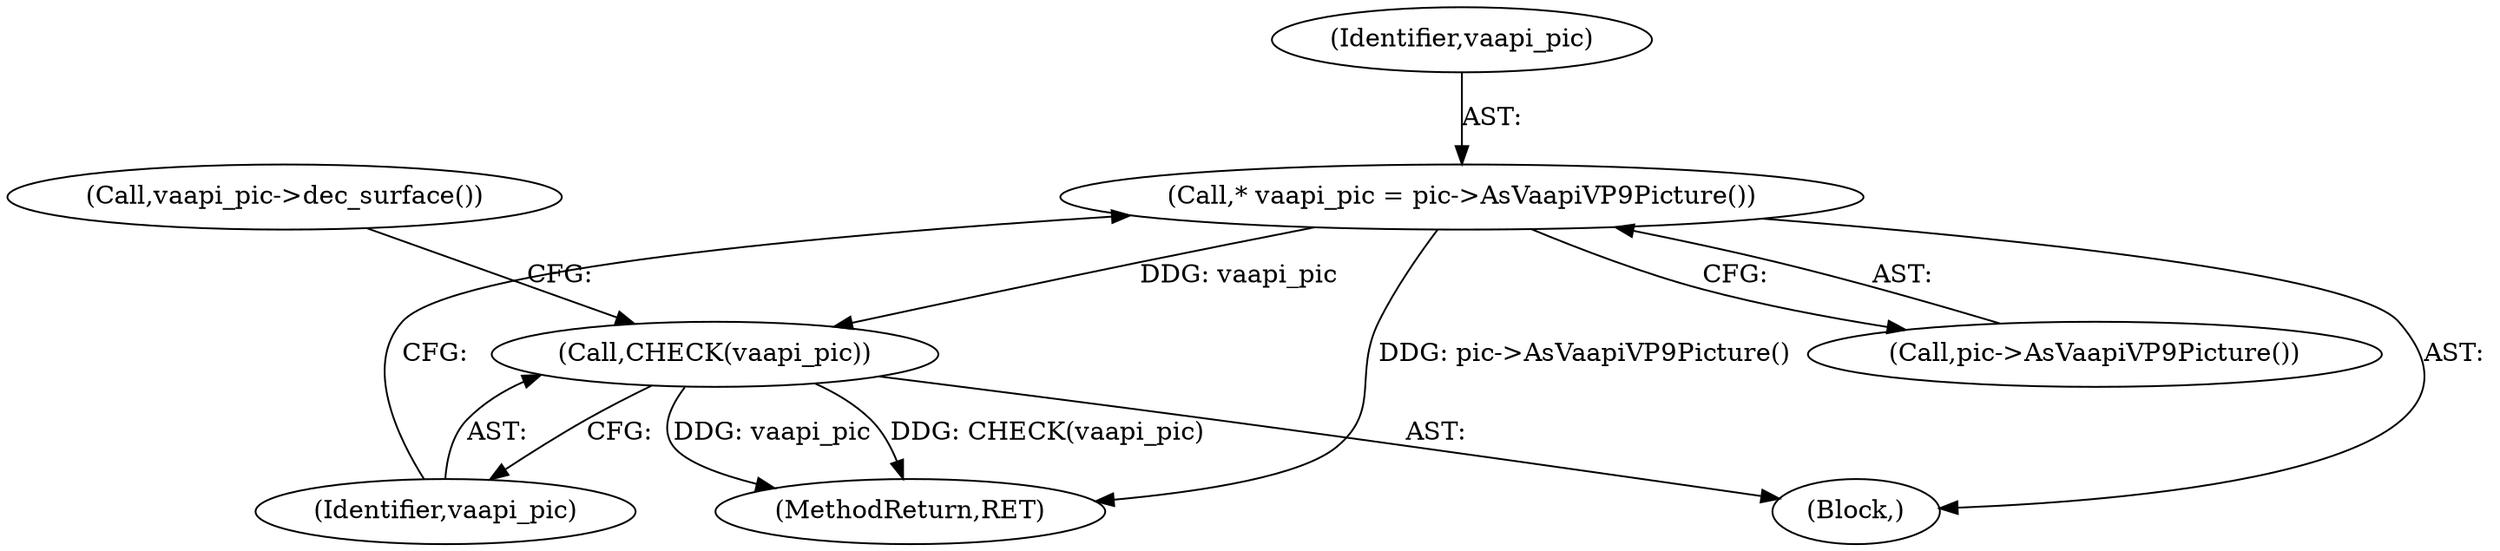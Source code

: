 digraph "0_Chrome_70340ce072cee8a0bdcddb5f312d32567b2269f6_17@pointer" {
"1000106" [label="(Call,* vaapi_pic = pic->AsVaapiVP9Picture())"];
"1000109" [label="(Call,CHECK(vaapi_pic))"];
"1000109" [label="(Call,CHECK(vaapi_pic))"];
"1000113" [label="(MethodReturn,RET)"];
"1000110" [label="(Identifier,vaapi_pic)"];
"1000108" [label="(Call,pic->AsVaapiVP9Picture())"];
"1000106" [label="(Call,* vaapi_pic = pic->AsVaapiVP9Picture())"];
"1000102" [label="(Block,)"];
"1000112" [label="(Call,vaapi_pic->dec_surface())"];
"1000107" [label="(Identifier,vaapi_pic)"];
"1000106" -> "1000102"  [label="AST: "];
"1000106" -> "1000108"  [label="CFG: "];
"1000107" -> "1000106"  [label="AST: "];
"1000108" -> "1000106"  [label="AST: "];
"1000110" -> "1000106"  [label="CFG: "];
"1000106" -> "1000113"  [label="DDG: pic->AsVaapiVP9Picture()"];
"1000106" -> "1000109"  [label="DDG: vaapi_pic"];
"1000109" -> "1000102"  [label="AST: "];
"1000109" -> "1000110"  [label="CFG: "];
"1000110" -> "1000109"  [label="AST: "];
"1000112" -> "1000109"  [label="CFG: "];
"1000109" -> "1000113"  [label="DDG: vaapi_pic"];
"1000109" -> "1000113"  [label="DDG: CHECK(vaapi_pic)"];
}
